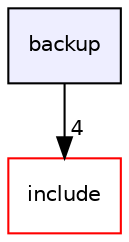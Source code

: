 digraph "backup" {
  compound=true
  node [ fontsize="10", fontname="Helvetica"];
  edge [ labelfontsize="10", labelfontname="Helvetica"];
  dir_0b457ace402ca7986e274a9663e8d868 [shape=box, label="backup", style="filled", fillcolor="#eeeeff", pencolor="black", URL="dir_0b457ace402ca7986e274a9663e8d868.html"];
  dir_d44c64559bbebec7f509842c48db8b23 [shape=box label="include" fillcolor="white" style="filled" color="red" URL="dir_d44c64559bbebec7f509842c48db8b23.html"];
  dir_0b457ace402ca7986e274a9663e8d868->dir_d44c64559bbebec7f509842c48db8b23 [headlabel="4", labeldistance=1.5 headhref="dir_000000_000021.html"];
}
